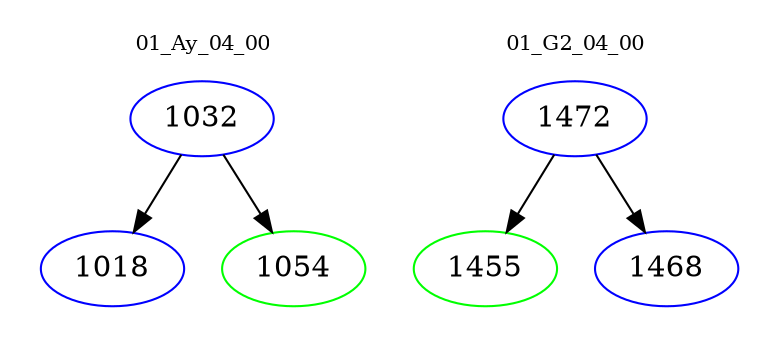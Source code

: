 digraph{
subgraph cluster_0 {
color = white
label = "01_Ay_04_00";
fontsize=10;
T0_1032 [label="1032", color="blue"]
T0_1032 -> T0_1018 [color="black"]
T0_1018 [label="1018", color="blue"]
T0_1032 -> T0_1054 [color="black"]
T0_1054 [label="1054", color="green"]
}
subgraph cluster_1 {
color = white
label = "01_G2_04_00";
fontsize=10;
T1_1472 [label="1472", color="blue"]
T1_1472 -> T1_1455 [color="black"]
T1_1455 [label="1455", color="green"]
T1_1472 -> T1_1468 [color="black"]
T1_1468 [label="1468", color="blue"]
}
}
